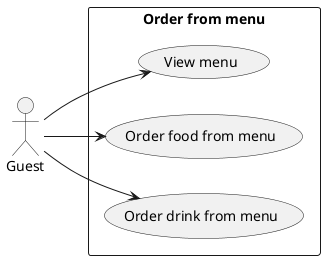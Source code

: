 @startuml

left to right direction

actor Guest

rectangle "Order from menu" {
    Guest --> (View menu)
    Guest --> (Order food from menu)
    Guest --> (Order drink from menu)
}

@enduml